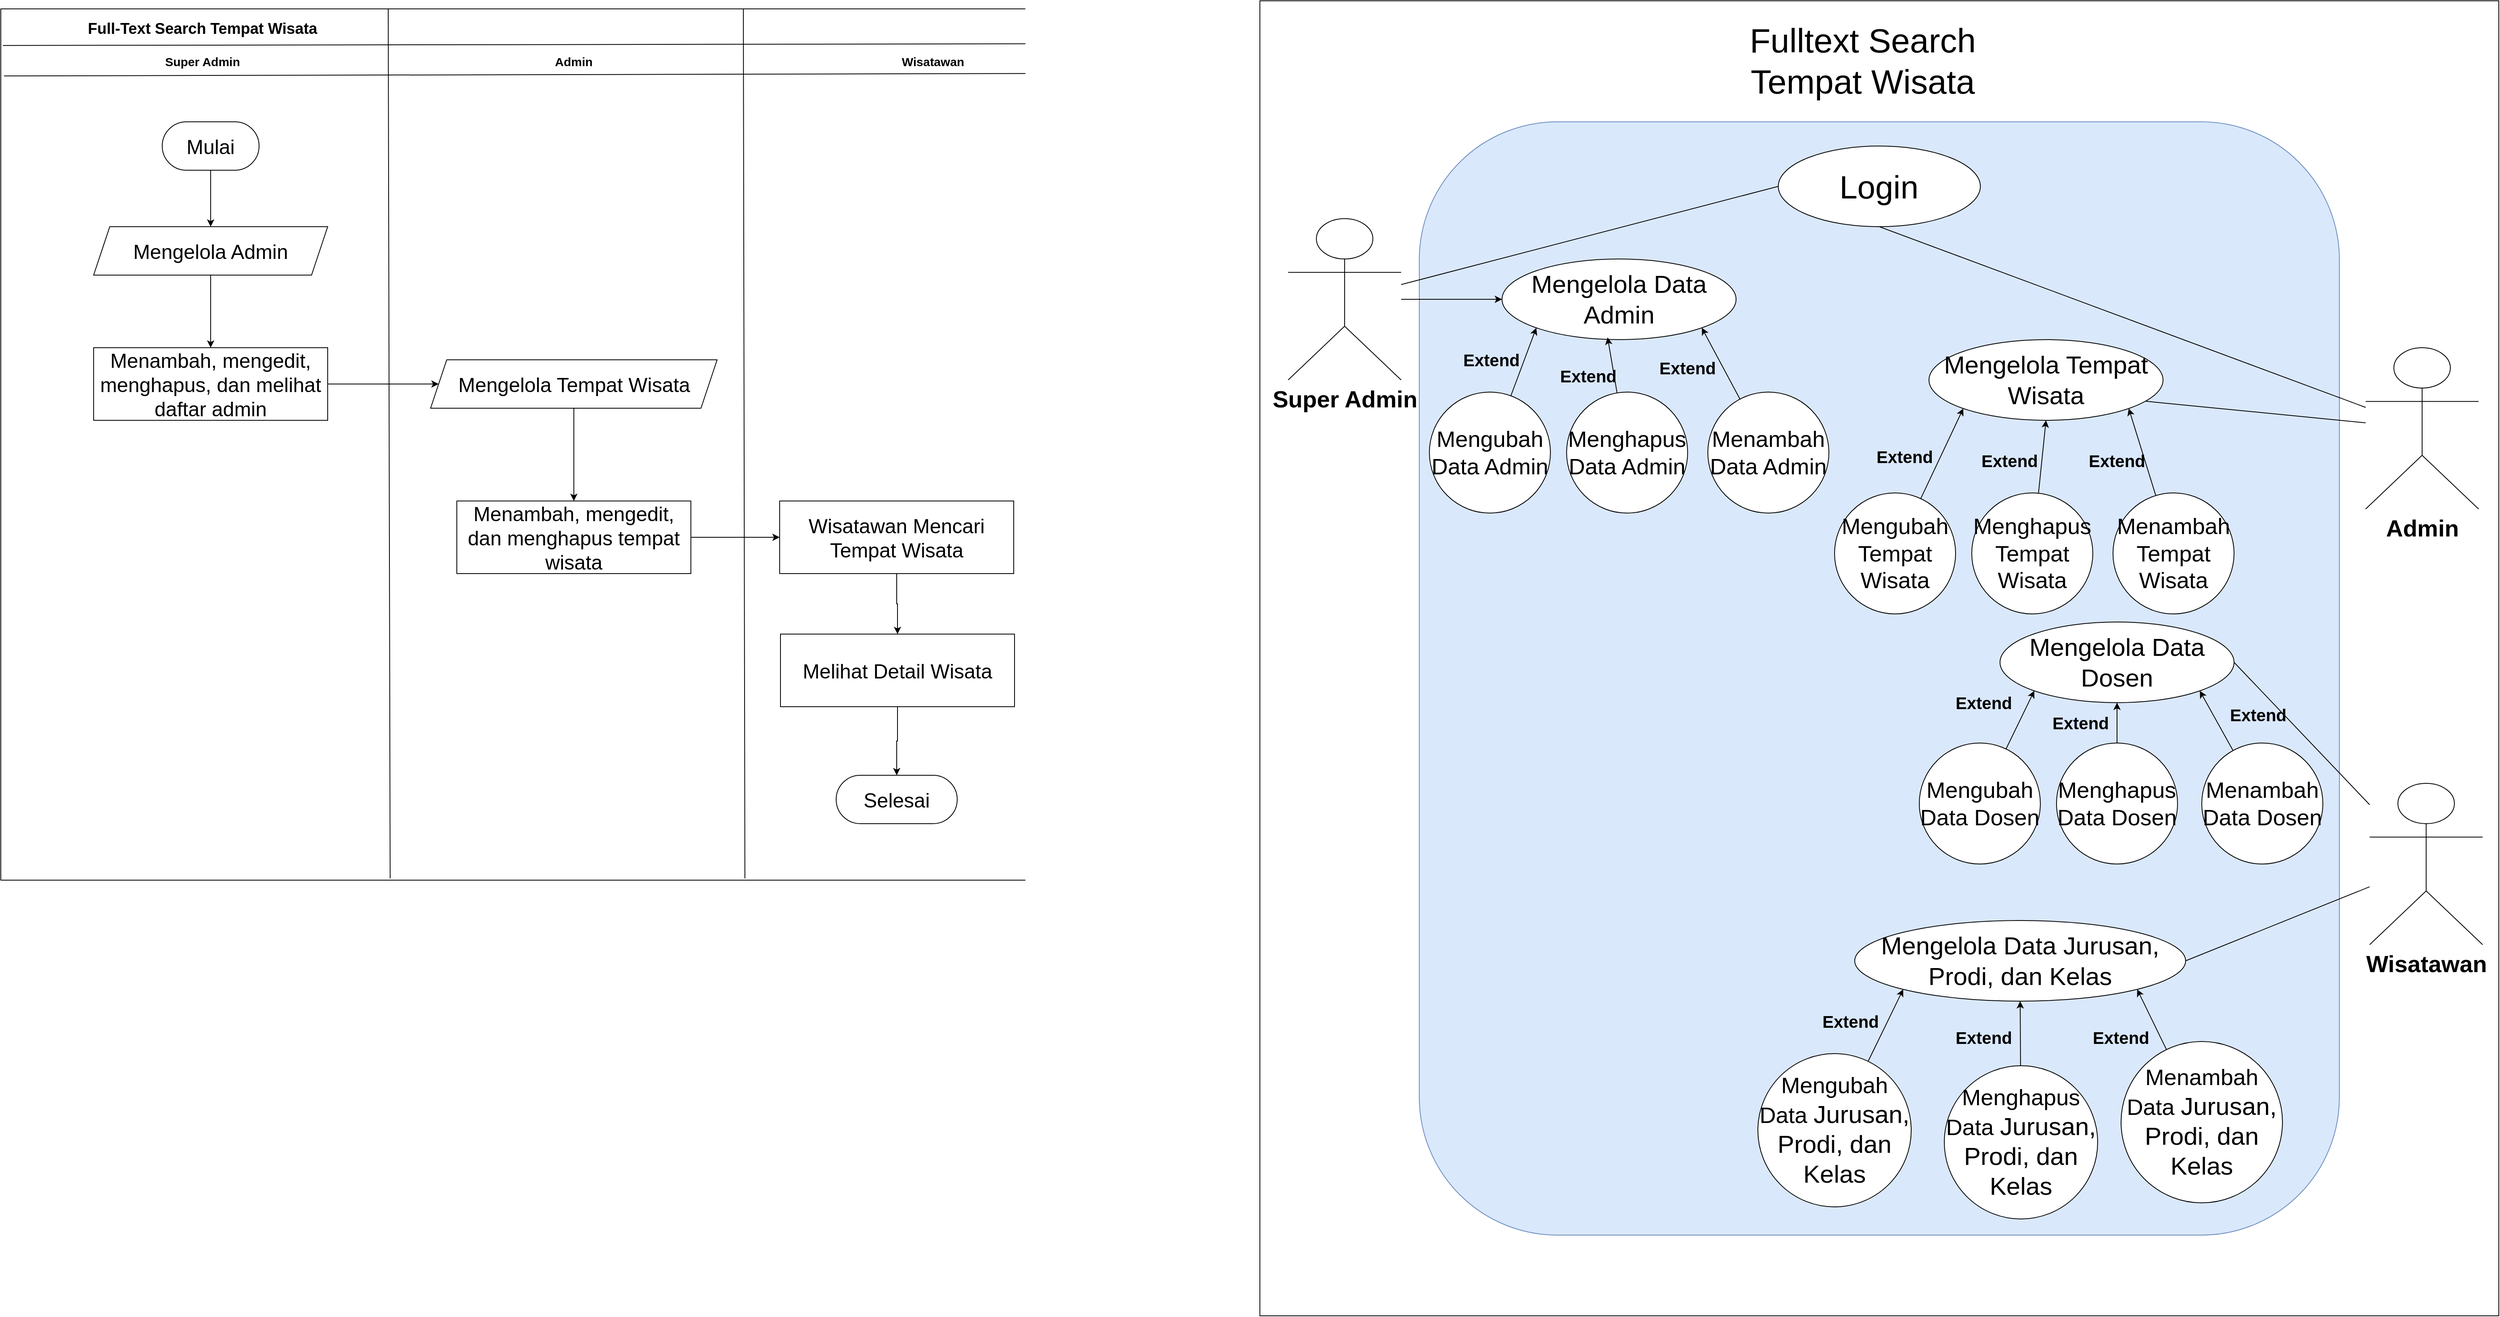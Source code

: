 <mxfile version="26.1.1">
  <diagram name="Flowmap Diagram" id="mwyaXEYquuUbOgNk0wsL">
    <mxGraphModel dx="1443" dy="2213" grid="1" gridSize="10" guides="1" tooltips="1" connect="1" arrows="1" fold="1" page="1" pageScale="1" pageWidth="850" pageHeight="1100" math="0" shadow="0">
      <root>
        <mxCell id="0" />
        <mxCell id="1" parent="0" />
        <mxCell id="pMjqMdw5SBq0HLfdVr2h-1" value="" style="rounded=0;whiteSpace=wrap;html=1;container=0;" parent="1" vertex="1">
          <mxGeometry x="1560" y="-210" width="1340" height="1080" as="geometry" />
        </mxCell>
        <mxCell id="pMjqMdw5SBq0HLfdVr2h-2" style="edgeStyle=orthogonalEdgeStyle;rounded=0;orthogonalLoop=1;jettySize=auto;html=1;entryX=0.5;entryY=0;entryDx=0;entryDy=0;" parent="1" source="pMjqMdw5SBq0HLfdVr2h-3" target="pMjqMdw5SBq0HLfdVr2h-13" edge="1">
          <mxGeometry relative="1" as="geometry" />
        </mxCell>
        <mxCell id="pMjqMdw5SBq0HLfdVr2h-3" value="&lt;font style=&quot;font-size: 25px;&quot;&gt;Mulai&lt;/font&gt;" style="rounded=1;whiteSpace=wrap;html=1;arcSize=50;container=0;" parent="1" vertex="1">
          <mxGeometry x="1760" y="-70" width="120" height="60" as="geometry" />
        </mxCell>
        <mxCell id="pMjqMdw5SBq0HLfdVr2h-4" value="&lt;font style=&quot;font-size: 19px;&quot;&gt;&lt;b&gt;Full-Text Search Tempat Wisata&lt;/b&gt;&lt;/font&gt;" style="text;html=1;align=center;verticalAlign=middle;whiteSpace=wrap;rounded=0;container=0;" parent="1" vertex="1">
          <mxGeometry x="1650" y="-200" width="320" height="30" as="geometry" />
        </mxCell>
        <mxCell id="pMjqMdw5SBq0HLfdVr2h-5" value="" style="endArrow=none;html=1;rounded=0;entryX=0.002;entryY=0.042;entryDx=0;entryDy=0;entryPerimeter=0;exitX=0.998;exitY=0.04;exitDx=0;exitDy=0;exitPerimeter=0;" parent="1" source="pMjqMdw5SBq0HLfdVr2h-1" target="pMjqMdw5SBq0HLfdVr2h-1" edge="1">
          <mxGeometry width="50" height="50" relative="1" as="geometry">
            <mxPoint x="2850" y="-150" as="sourcePoint" />
            <mxPoint x="1640" y="-150" as="targetPoint" />
          </mxGeometry>
        </mxCell>
        <mxCell id="pMjqMdw5SBq0HLfdVr2h-6" value="" style="endArrow=none;html=1;rounded=0;entryX=0.003;entryY=0.077;entryDx=0;entryDy=0;entryPerimeter=0;exitX=0.998;exitY=0.074;exitDx=0;exitDy=0;exitPerimeter=0;" parent="1" source="pMjqMdw5SBq0HLfdVr2h-1" target="pMjqMdw5SBq0HLfdVr2h-1" edge="1">
          <mxGeometry width="50" height="50" relative="1" as="geometry">
            <mxPoint x="2850" y="-100" as="sourcePoint" />
            <mxPoint x="1640" y="-100" as="targetPoint" />
          </mxGeometry>
        </mxCell>
        <mxCell id="pMjqMdw5SBq0HLfdVr2h-7" value="&lt;span style=&quot;font-size: 15px;&quot;&gt;Wisatawan&lt;/span&gt;" style="text;html=1;align=center;verticalAlign=middle;whiteSpace=wrap;rounded=0;fontStyle=1;container=0;" parent="1" vertex="1">
          <mxGeometry x="2685" y="-160" width="60" height="30" as="geometry" />
        </mxCell>
        <mxCell id="pMjqMdw5SBq0HLfdVr2h-8" value="&lt;span style=&quot;font-size: 15px;&quot;&gt;Admin&lt;/span&gt;" style="text;html=1;align=center;verticalAlign=middle;whiteSpace=wrap;rounded=0;fontStyle=1;container=0;" parent="1" vertex="1">
          <mxGeometry x="2240" y="-160" width="60" height="30" as="geometry" />
        </mxCell>
        <mxCell id="pMjqMdw5SBq0HLfdVr2h-9" value="&lt;font style=&quot;font-size: 15px;&quot;&gt;Super Admin&lt;/font&gt;" style="text;html=1;align=center;verticalAlign=middle;whiteSpace=wrap;rounded=0;fontStyle=1;container=0;" parent="1" vertex="1">
          <mxGeometry x="1755" y="-160" width="110" height="30" as="geometry" />
        </mxCell>
        <mxCell id="pMjqMdw5SBq0HLfdVr2h-10" value="" style="endArrow=none;html=1;rounded=0;entryX=0.36;entryY=0.998;entryDx=0;entryDy=0;exitX=0.25;exitY=0;exitDx=0;exitDy=0;entryPerimeter=0;" parent="1" target="pMjqMdw5SBq0HLfdVr2h-1" edge="1">
          <mxGeometry width="50" height="50" relative="1" as="geometry">
            <mxPoint x="2040" y="-210" as="sourcePoint" />
            <mxPoint x="2040" y="410" as="targetPoint" />
          </mxGeometry>
        </mxCell>
        <mxCell id="pMjqMdw5SBq0HLfdVr2h-11" value="" style="endArrow=none;html=1;rounded=0;entryX=0.75;entryY=0;entryDx=0;entryDy=0;exitX=0.688;exitY=0.998;exitDx=0;exitDy=0;exitPerimeter=0;" parent="1" source="pMjqMdw5SBq0HLfdVr2h-1" edge="1">
          <mxGeometry width="50" height="50" relative="1" as="geometry">
            <mxPoint x="2480" y="410" as="sourcePoint" />
            <mxPoint x="2480" y="-210" as="targetPoint" />
          </mxGeometry>
        </mxCell>
        <mxCell id="pMjqMdw5SBq0HLfdVr2h-12" style="edgeStyle=orthogonalEdgeStyle;rounded=0;orthogonalLoop=1;jettySize=auto;html=1;entryX=0.5;entryY=0;entryDx=0;entryDy=0;" parent="1" source="pMjqMdw5SBq0HLfdVr2h-13" target="pMjqMdw5SBq0HLfdVr2h-15" edge="1">
          <mxGeometry relative="1" as="geometry" />
        </mxCell>
        <mxCell id="pMjqMdw5SBq0HLfdVr2h-13" value="&lt;font style=&quot;font-size: 25px;&quot;&gt;Mengelola Admin&lt;/font&gt;" style="shape=parallelogram;perimeter=parallelogramPerimeter;whiteSpace=wrap;html=1;fixedSize=1;container=0;" parent="1" vertex="1">
          <mxGeometry x="1675" y="60" width="290" height="60" as="geometry" />
        </mxCell>
        <mxCell id="pMjqMdw5SBq0HLfdVr2h-14" style="edgeStyle=orthogonalEdgeStyle;rounded=0;orthogonalLoop=1;jettySize=auto;html=1;entryX=0;entryY=0.5;entryDx=0;entryDy=0;" parent="1" source="pMjqMdw5SBq0HLfdVr2h-15" target="pMjqMdw5SBq0HLfdVr2h-17" edge="1">
          <mxGeometry relative="1" as="geometry" />
        </mxCell>
        <mxCell id="pMjqMdw5SBq0HLfdVr2h-15" value="&lt;font style=&quot;font-size: 25px;&quot;&gt;Menambah, mengedit, menghapus, dan melihat daftar admin&lt;/font&gt;" style="rounded=0;whiteSpace=wrap;html=1;" parent="1" vertex="1">
          <mxGeometry x="1675" y="210" width="290" height="90" as="geometry" />
        </mxCell>
        <mxCell id="pMjqMdw5SBq0HLfdVr2h-16" style="edgeStyle=orthogonalEdgeStyle;rounded=0;orthogonalLoop=1;jettySize=auto;html=1;entryX=0.5;entryY=0;entryDx=0;entryDy=0;" parent="1" source="pMjqMdw5SBq0HLfdVr2h-17" target="pMjqMdw5SBq0HLfdVr2h-19" edge="1">
          <mxGeometry relative="1" as="geometry" />
        </mxCell>
        <mxCell id="pMjqMdw5SBq0HLfdVr2h-17" value="&lt;font style=&quot;font-size: 25px;&quot;&gt;Mengelola Tempat Wisata&lt;/font&gt;" style="shape=parallelogram;perimeter=parallelogramPerimeter;whiteSpace=wrap;html=1;fixedSize=1;container=0;" parent="1" vertex="1">
          <mxGeometry x="2092.5" y="225" width="355" height="60" as="geometry" />
        </mxCell>
        <mxCell id="pMjqMdw5SBq0HLfdVr2h-18" style="edgeStyle=orthogonalEdgeStyle;rounded=0;orthogonalLoop=1;jettySize=auto;html=1;entryX=0;entryY=0.5;entryDx=0;entryDy=0;" parent="1" source="pMjqMdw5SBq0HLfdVr2h-19" target="pMjqMdw5SBq0HLfdVr2h-21" edge="1">
          <mxGeometry relative="1" as="geometry" />
        </mxCell>
        <mxCell id="pMjqMdw5SBq0HLfdVr2h-19" value="&lt;font style=&quot;font-size: 25px;&quot;&gt;Menambah, mengedit, dan menghapus tempat wisata&lt;/font&gt;" style="rounded=0;whiteSpace=wrap;html=1;" parent="1" vertex="1">
          <mxGeometry x="2125" y="400" width="290" height="90" as="geometry" />
        </mxCell>
        <mxCell id="pMjqMdw5SBq0HLfdVr2h-20" style="edgeStyle=orthogonalEdgeStyle;rounded=0;orthogonalLoop=1;jettySize=auto;html=1;entryX=0.5;entryY=0;entryDx=0;entryDy=0;" parent="1" source="pMjqMdw5SBq0HLfdVr2h-21" target="pMjqMdw5SBq0HLfdVr2h-24" edge="1">
          <mxGeometry relative="1" as="geometry" />
        </mxCell>
        <mxCell id="pMjqMdw5SBq0HLfdVr2h-21" value="&lt;font style=&quot;font-size: 25px;&quot;&gt;Wisatawan Mencari Tempat Wisata&lt;/font&gt;" style="rounded=0;whiteSpace=wrap;html=1;" parent="1" vertex="1">
          <mxGeometry x="2525" y="400" width="290" height="90" as="geometry" />
        </mxCell>
        <mxCell id="pMjqMdw5SBq0HLfdVr2h-36" style="edgeStyle=orthogonalEdgeStyle;rounded=0;orthogonalLoop=1;jettySize=auto;html=1;entryX=0.5;entryY=0;entryDx=0;entryDy=0;" parent="1" source="pMjqMdw5SBq0HLfdVr2h-24" target="pMjqMdw5SBq0HLfdVr2h-34" edge="1">
          <mxGeometry relative="1" as="geometry" />
        </mxCell>
        <mxCell id="pMjqMdw5SBq0HLfdVr2h-24" value="&lt;font style=&quot;font-size: 25px;&quot;&gt;Melihat Detail Wisata&lt;/font&gt;" style="rounded=0;whiteSpace=wrap;html=1;" parent="1" vertex="1">
          <mxGeometry x="2526" y="565" width="290" height="90" as="geometry" />
        </mxCell>
        <mxCell id="pMjqMdw5SBq0HLfdVr2h-34" value="&lt;font style=&quot;font-size: 25px;&quot;&gt;Selesai&lt;/font&gt;" style="rounded=1;whiteSpace=wrap;html=1;arcSize=50;container=0;" parent="1" vertex="1">
          <mxGeometry x="2595" y="740" width="150" height="60" as="geometry" />
        </mxCell>
        <mxCell id="XYXTgdF5FxZtIatxNG7c-1" value="" style="group" vertex="1" connectable="0" parent="1">
          <mxGeometry x="3120" y="-220" width="1535" height="1630" as="geometry" />
        </mxCell>
        <mxCell id="XYXTgdF5FxZtIatxNG7c-2" value="" style="rounded=0;whiteSpace=wrap;html=1;" vertex="1" parent="XYXTgdF5FxZtIatxNG7c-1">
          <mxGeometry width="1535" height="1630" as="geometry" />
        </mxCell>
        <mxCell id="XYXTgdF5FxZtIatxNG7c-3" value="" style="rounded=1;whiteSpace=wrap;html=1;fillColor=#dae8fc;strokeColor=#6c8ebf;movable=0;resizable=0;rotatable=0;deletable=0;editable=0;locked=1;connectable=0;" vertex="1" parent="XYXTgdF5FxZtIatxNG7c-1">
          <mxGeometry x="197.5" y="150" width="1140" height="1380" as="geometry" />
        </mxCell>
        <mxCell id="XYXTgdF5FxZtIatxNG7c-4" style="rounded=0;orthogonalLoop=1;jettySize=auto;html=1;entryX=0;entryY=0.5;entryDx=0;entryDy=0;endArrow=none;endFill=0;" edge="1" parent="XYXTgdF5FxZtIatxNG7c-1" source="XYXTgdF5FxZtIatxNG7c-7" target="XYXTgdF5FxZtIatxNG7c-17">
          <mxGeometry relative="1" as="geometry" />
        </mxCell>
        <mxCell id="XYXTgdF5FxZtIatxNG7c-64" style="rounded=0;orthogonalLoop=1;jettySize=auto;html=1;entryX=0;entryY=0.5;entryDx=0;entryDy=0;" edge="1" parent="XYXTgdF5FxZtIatxNG7c-1" source="XYXTgdF5FxZtIatxNG7c-7" target="XYXTgdF5FxZtIatxNG7c-57">
          <mxGeometry relative="1" as="geometry" />
        </mxCell>
        <mxCell id="XYXTgdF5FxZtIatxNG7c-7" value="&lt;font style=&quot;font-size: 29px;&quot;&gt;Super Admin&lt;/font&gt;" style="shape=umlActor;verticalLabelPosition=bottom;verticalAlign=top;html=1;outlineConnect=0;fontStyle=1" vertex="1" parent="XYXTgdF5FxZtIatxNG7c-1">
          <mxGeometry x="35" y="270" width="140" height="200" as="geometry" />
        </mxCell>
        <mxCell id="XYXTgdF5FxZtIatxNG7c-8" style="rounded=0;orthogonalLoop=1;jettySize=auto;html=1;entryX=0.5;entryY=1;entryDx=0;entryDy=0;endArrow=none;endFill=0;" edge="1" parent="XYXTgdF5FxZtIatxNG7c-1" source="XYXTgdF5FxZtIatxNG7c-10" target="XYXTgdF5FxZtIatxNG7c-17">
          <mxGeometry relative="1" as="geometry" />
        </mxCell>
        <mxCell id="XYXTgdF5FxZtIatxNG7c-9" style="rounded=0;orthogonalLoop=1;jettySize=auto;html=1;entryX=0;entryY=0.5;entryDx=0;entryDy=0;strokeColor=default;curved=0;endArrow=none;endFill=0;" edge="1" parent="XYXTgdF5FxZtIatxNG7c-1" source="XYXTgdF5FxZtIatxNG7c-10" target="XYXTgdF5FxZtIatxNG7c-20">
          <mxGeometry relative="1" as="geometry" />
        </mxCell>
        <mxCell id="XYXTgdF5FxZtIatxNG7c-10" value="&lt;font style=&quot;font-size: 29px;&quot;&gt;Admin&lt;/font&gt;" style="shape=umlActor;verticalLabelPosition=bottom;verticalAlign=top;html=1;outlineConnect=0;fontStyle=1" vertex="1" parent="XYXTgdF5FxZtIatxNG7c-1">
          <mxGeometry x="1370" y="430" width="140" height="200" as="geometry" />
        </mxCell>
        <mxCell id="XYXTgdF5FxZtIatxNG7c-13" style="rounded=0;orthogonalLoop=1;jettySize=auto;html=1;entryX=1;entryY=0.5;entryDx=0;entryDy=0;endArrow=none;endFill=0;" edge="1" parent="XYXTgdF5FxZtIatxNG7c-1" source="XYXTgdF5FxZtIatxNG7c-15" target="XYXTgdF5FxZtIatxNG7c-28">
          <mxGeometry relative="1" as="geometry">
            <mxPoint x="1375" y="781.176" as="sourcePoint" />
          </mxGeometry>
        </mxCell>
        <mxCell id="XYXTgdF5FxZtIatxNG7c-14" style="rounded=0;orthogonalLoop=1;jettySize=auto;html=1;entryX=1;entryY=0.5;entryDx=0;entryDy=0;endArrow=none;endFill=0;" edge="1" parent="XYXTgdF5FxZtIatxNG7c-1" source="XYXTgdF5FxZtIatxNG7c-15" target="XYXTgdF5FxZtIatxNG7c-47">
          <mxGeometry relative="1" as="geometry" />
        </mxCell>
        <mxCell id="XYXTgdF5FxZtIatxNG7c-15" value="&lt;font style=&quot;font-size: 29px;&quot;&gt;Wisatawan&lt;/font&gt;" style="shape=umlActor;verticalLabelPosition=bottom;verticalAlign=top;html=1;outlineConnect=0;fontStyle=1" vertex="1" parent="XYXTgdF5FxZtIatxNG7c-1">
          <mxGeometry x="1375" y="970" width="140" height="200" as="geometry" />
        </mxCell>
        <mxCell id="XYXTgdF5FxZtIatxNG7c-16" value="&lt;font style=&quot;font-size: 42px;&quot;&gt;Fulltext Search Tempat Wisata&lt;/font&gt;" style="text;html=1;align=center;verticalAlign=middle;whiteSpace=wrap;rounded=0;" vertex="1" parent="XYXTgdF5FxZtIatxNG7c-1">
          <mxGeometry x="543.87" y="60" width="406.25" height="30" as="geometry" />
        </mxCell>
        <mxCell id="XYXTgdF5FxZtIatxNG7c-17" value="&lt;font style=&quot;font-size: 40px;&quot;&gt;Login&lt;/font&gt;" style="ellipse;whiteSpace=wrap;html=1;" vertex="1" parent="XYXTgdF5FxZtIatxNG7c-1">
          <mxGeometry x="642.32" y="180" width="250.36" height="100" as="geometry" />
        </mxCell>
        <mxCell id="XYXTgdF5FxZtIatxNG7c-20" value="&lt;font style=&quot;font-size: 31px;&quot;&gt;Mengelola Tempat Wisata&lt;/font&gt;" style="ellipse;whiteSpace=wrap;html=1;" vertex="1" parent="XYXTgdF5FxZtIatxNG7c-1">
          <mxGeometry x="829" y="420" width="290" height="100" as="geometry" />
        </mxCell>
        <mxCell id="XYXTgdF5FxZtIatxNG7c-25" value="&lt;font style=&quot;font-size: 21px;&quot;&gt;&lt;b&gt;Extend&lt;/b&gt;&lt;/font&gt;" style="text;html=1;align=center;verticalAlign=middle;whiteSpace=wrap;rounded=0;" vertex="1" parent="XYXTgdF5FxZtIatxNG7c-1">
          <mxGeometry x="769" y="550" width="60" height="30" as="geometry" />
        </mxCell>
        <mxCell id="XYXTgdF5FxZtIatxNG7c-26" value="&lt;font style=&quot;font-size: 21px;&quot;&gt;&lt;b&gt;Extend&lt;/b&gt;&lt;/font&gt;" style="text;html=1;align=center;verticalAlign=middle;whiteSpace=wrap;rounded=0;" vertex="1" parent="XYXTgdF5FxZtIatxNG7c-1">
          <mxGeometry x="899" y="555" width="60" height="30" as="geometry" />
        </mxCell>
        <mxCell id="XYXTgdF5FxZtIatxNG7c-28" value="&lt;font style=&quot;font-size: 31px;&quot;&gt;Mengelola Data Dosen&lt;/font&gt;" style="ellipse;whiteSpace=wrap;html=1;" vertex="1" parent="XYXTgdF5FxZtIatxNG7c-1">
          <mxGeometry x="917" y="770" width="290" height="100" as="geometry" />
        </mxCell>
        <mxCell id="XYXTgdF5FxZtIatxNG7c-35" style="rounded=0;orthogonalLoop=1;jettySize=auto;html=1;entryX=1;entryY=1;entryDx=0;entryDy=0;" edge="1" parent="XYXTgdF5FxZtIatxNG7c-1" source="XYXTgdF5FxZtIatxNG7c-36" target="XYXTgdF5FxZtIatxNG7c-28">
          <mxGeometry relative="1" as="geometry" />
        </mxCell>
        <mxCell id="XYXTgdF5FxZtIatxNG7c-36" value="&lt;span style=&quot;font-size: 28px;&quot;&gt;Menambah Data Dosen&lt;/span&gt;" style="ellipse;whiteSpace=wrap;html=1;aspect=fixed;" vertex="1" parent="XYXTgdF5FxZtIatxNG7c-1">
          <mxGeometry x="1167" y="920" width="150" height="150" as="geometry" />
        </mxCell>
        <mxCell id="XYXTgdF5FxZtIatxNG7c-37" style="rounded=0;orthogonalLoop=1;jettySize=auto;html=1;entryX=0.5;entryY=1;entryDx=0;entryDy=0;" edge="1" parent="XYXTgdF5FxZtIatxNG7c-1" source="XYXTgdF5FxZtIatxNG7c-38" target="XYXTgdF5FxZtIatxNG7c-28">
          <mxGeometry relative="1" as="geometry" />
        </mxCell>
        <mxCell id="XYXTgdF5FxZtIatxNG7c-38" value="&lt;font style=&quot;font-size: 28px;&quot;&gt;Menghapus Data Dosen&lt;/font&gt;" style="ellipse;whiteSpace=wrap;html=1;aspect=fixed;" vertex="1" parent="XYXTgdF5FxZtIatxNG7c-1">
          <mxGeometry x="987" y="920" width="150" height="150" as="geometry" />
        </mxCell>
        <mxCell id="XYXTgdF5FxZtIatxNG7c-39" style="rounded=0;orthogonalLoop=1;jettySize=auto;html=1;entryX=0;entryY=1;entryDx=0;entryDy=0;" edge="1" parent="XYXTgdF5FxZtIatxNG7c-1" source="XYXTgdF5FxZtIatxNG7c-40" target="XYXTgdF5FxZtIatxNG7c-28">
          <mxGeometry relative="1" as="geometry" />
        </mxCell>
        <mxCell id="XYXTgdF5FxZtIatxNG7c-40" value="&lt;font style=&quot;font-size: 28px;&quot;&gt;Mengubah Data Dosen&lt;/font&gt;" style="ellipse;whiteSpace=wrap;html=1;aspect=fixed;" vertex="1" parent="XYXTgdF5FxZtIatxNG7c-1">
          <mxGeometry x="817" y="920" width="150" height="150" as="geometry" />
        </mxCell>
        <mxCell id="XYXTgdF5FxZtIatxNG7c-41" value="&lt;font style=&quot;font-size: 21px;&quot;&gt;&lt;b&gt;Extend&lt;/b&gt;&lt;/font&gt;" style="text;html=1;align=center;verticalAlign=middle;whiteSpace=wrap;rounded=0;" vertex="1" parent="XYXTgdF5FxZtIatxNG7c-1">
          <mxGeometry x="257" y="430" width="60" height="30" as="geometry" />
        </mxCell>
        <mxCell id="XYXTgdF5FxZtIatxNG7c-42" value="&lt;font style=&quot;font-size: 21px;&quot;&gt;&lt;b&gt;Extend&lt;/b&gt;&lt;/font&gt;" style="text;html=1;align=center;verticalAlign=middle;whiteSpace=wrap;rounded=0;" vertex="1" parent="XYXTgdF5FxZtIatxNG7c-1">
          <mxGeometry x="377" y="450" width="60" height="30" as="geometry" />
        </mxCell>
        <mxCell id="XYXTgdF5FxZtIatxNG7c-43" value="&lt;font style=&quot;font-size: 21px;&quot;&gt;&lt;b&gt;Extend&lt;/b&gt;&lt;/font&gt;" style="text;html=1;align=center;verticalAlign=middle;whiteSpace=wrap;rounded=0;" vertex="1" parent="XYXTgdF5FxZtIatxNG7c-1">
          <mxGeometry x="500" y="440" width="60" height="30" as="geometry" />
        </mxCell>
        <mxCell id="XYXTgdF5FxZtIatxNG7c-44" value="&lt;font style=&quot;font-size: 21px;&quot;&gt;&lt;b&gt;Extend&lt;/b&gt;&lt;/font&gt;" style="text;html=1;align=center;verticalAlign=middle;whiteSpace=wrap;rounded=0;" vertex="1" parent="XYXTgdF5FxZtIatxNG7c-1">
          <mxGeometry x="867" y="855" width="60" height="30" as="geometry" />
        </mxCell>
        <mxCell id="XYXTgdF5FxZtIatxNG7c-45" value="&lt;font style=&quot;font-size: 21px;&quot;&gt;&lt;b&gt;Extend&lt;/b&gt;&lt;/font&gt;" style="text;html=1;align=center;verticalAlign=middle;whiteSpace=wrap;rounded=0;" vertex="1" parent="XYXTgdF5FxZtIatxNG7c-1">
          <mxGeometry x="987" y="880" width="60" height="30" as="geometry" />
        </mxCell>
        <mxCell id="XYXTgdF5FxZtIatxNG7c-46" value="&lt;font style=&quot;font-size: 21px;&quot;&gt;&lt;b&gt;Extend&lt;/b&gt;&lt;/font&gt;" style="text;html=1;align=center;verticalAlign=middle;whiteSpace=wrap;rounded=0;" vertex="1" parent="XYXTgdF5FxZtIatxNG7c-1">
          <mxGeometry x="1207" y="870" width="60" height="30" as="geometry" />
        </mxCell>
        <mxCell id="XYXTgdF5FxZtIatxNG7c-47" value="&lt;font style=&quot;font-size: 31px;&quot;&gt;Mengelola Data Jurusan, Prodi, dan Kelas&lt;/font&gt;" style="ellipse;whiteSpace=wrap;html=1;" vertex="1" parent="XYXTgdF5FxZtIatxNG7c-1">
          <mxGeometry x="737" y="1140" width="410" height="100" as="geometry" />
        </mxCell>
        <mxCell id="XYXTgdF5FxZtIatxNG7c-48" style="rounded=0;orthogonalLoop=1;jettySize=auto;html=1;entryX=1;entryY=1;entryDx=0;entryDy=0;" edge="1" parent="XYXTgdF5FxZtIatxNG7c-1" source="XYXTgdF5FxZtIatxNG7c-49" target="XYXTgdF5FxZtIatxNG7c-47">
          <mxGeometry relative="1" as="geometry" />
        </mxCell>
        <mxCell id="XYXTgdF5FxZtIatxNG7c-49" value="&lt;span style=&quot;font-size: 28px;&quot;&gt;Menambah Data&amp;nbsp;&lt;/span&gt;&lt;span style=&quot;font-size: 31px;&quot;&gt;Jurusan, Prodi, dan Kelas&lt;/span&gt;" style="ellipse;whiteSpace=wrap;html=1;aspect=fixed;" vertex="1" parent="XYXTgdF5FxZtIatxNG7c-1">
          <mxGeometry x="1067" y="1290" width="200" height="200" as="geometry" />
        </mxCell>
        <mxCell id="XYXTgdF5FxZtIatxNG7c-50" style="rounded=0;orthogonalLoop=1;jettySize=auto;html=1;entryX=0.5;entryY=1;entryDx=0;entryDy=0;" edge="1" parent="XYXTgdF5FxZtIatxNG7c-1" source="XYXTgdF5FxZtIatxNG7c-51" target="XYXTgdF5FxZtIatxNG7c-47">
          <mxGeometry relative="1" as="geometry" />
        </mxCell>
        <mxCell id="XYXTgdF5FxZtIatxNG7c-51" value="&lt;font style=&quot;font-size: 28px;&quot;&gt;Menghapus Data&amp;nbsp;&lt;/font&gt;&lt;span style=&quot;font-size: 31px;&quot;&gt;Jurusan, Prodi, dan Kelas&lt;/span&gt;" style="ellipse;whiteSpace=wrap;html=1;aspect=fixed;" vertex="1" parent="XYXTgdF5FxZtIatxNG7c-1">
          <mxGeometry x="848" y="1320" width="190" height="190" as="geometry" />
        </mxCell>
        <mxCell id="XYXTgdF5FxZtIatxNG7c-52" style="rounded=0;orthogonalLoop=1;jettySize=auto;html=1;entryX=0;entryY=1;entryDx=0;entryDy=0;" edge="1" parent="XYXTgdF5FxZtIatxNG7c-1" source="XYXTgdF5FxZtIatxNG7c-53" target="XYXTgdF5FxZtIatxNG7c-47">
          <mxGeometry relative="1" as="geometry" />
        </mxCell>
        <mxCell id="XYXTgdF5FxZtIatxNG7c-53" value="&lt;font style=&quot;font-size: 28px;&quot;&gt;Mengubah Data&amp;nbsp;&lt;/font&gt;&lt;span style=&quot;font-size: 31px;&quot;&gt;Jurusan, Prodi, dan Kelas&lt;/span&gt;" style="ellipse;whiteSpace=wrap;html=1;aspect=fixed;" vertex="1" parent="XYXTgdF5FxZtIatxNG7c-1">
          <mxGeometry x="617" y="1305" width="190" height="190" as="geometry" />
        </mxCell>
        <mxCell id="XYXTgdF5FxZtIatxNG7c-54" value="&lt;font style=&quot;font-size: 21px;&quot;&gt;&lt;b&gt;Extend&lt;/b&gt;&lt;/font&gt;" style="text;html=1;align=center;verticalAlign=middle;whiteSpace=wrap;rounded=0;" vertex="1" parent="XYXTgdF5FxZtIatxNG7c-1">
          <mxGeometry x="702" y="1250" width="60" height="30" as="geometry" />
        </mxCell>
        <mxCell id="XYXTgdF5FxZtIatxNG7c-55" value="&lt;font style=&quot;font-size: 21px;&quot;&gt;&lt;b&gt;Extend&lt;/b&gt;&lt;/font&gt;" style="text;html=1;align=center;verticalAlign=middle;whiteSpace=wrap;rounded=0;" vertex="1" parent="XYXTgdF5FxZtIatxNG7c-1">
          <mxGeometry x="867" y="1270" width="60" height="30" as="geometry" />
        </mxCell>
        <mxCell id="XYXTgdF5FxZtIatxNG7c-56" value="&lt;font style=&quot;font-size: 21px;&quot;&gt;&lt;b&gt;Extend&lt;/b&gt;&lt;/font&gt;" style="text;html=1;align=center;verticalAlign=middle;whiteSpace=wrap;rounded=0;" vertex="1" parent="XYXTgdF5FxZtIatxNG7c-1">
          <mxGeometry x="1037" y="1270" width="60" height="30" as="geometry" />
        </mxCell>
        <mxCell id="XYXTgdF5FxZtIatxNG7c-57" value="&lt;font style=&quot;font-size: 31px;&quot;&gt;Mengelola Data Admin&lt;/font&gt;" style="ellipse;whiteSpace=wrap;html=1;" vertex="1" parent="XYXTgdF5FxZtIatxNG7c-1">
          <mxGeometry x="300" y="320" width="290" height="100" as="geometry" />
        </mxCell>
        <mxCell id="XYXTgdF5FxZtIatxNG7c-61" style="rounded=0;orthogonalLoop=1;jettySize=auto;html=1;entryX=0;entryY=1;entryDx=0;entryDy=0;" edge="1" parent="XYXTgdF5FxZtIatxNG7c-1" source="XYXTgdF5FxZtIatxNG7c-58" target="XYXTgdF5FxZtIatxNG7c-57">
          <mxGeometry relative="1" as="geometry" />
        </mxCell>
        <mxCell id="XYXTgdF5FxZtIatxNG7c-58" value="&lt;font style=&quot;font-size: 28px;&quot;&gt;Mengubah Data Admin&lt;/font&gt;" style="ellipse;whiteSpace=wrap;html=1;aspect=fixed;" vertex="1" parent="XYXTgdF5FxZtIatxNG7c-1">
          <mxGeometry x="210" y="485" width="150" height="150" as="geometry" />
        </mxCell>
        <mxCell id="XYXTgdF5FxZtIatxNG7c-59" value="&lt;font style=&quot;font-size: 28px;&quot;&gt;Menghapus Data Admin&lt;/font&gt;" style="ellipse;whiteSpace=wrap;html=1;aspect=fixed;fontStyle=0" vertex="1" parent="XYXTgdF5FxZtIatxNG7c-1">
          <mxGeometry x="380" y="485" width="150" height="150" as="geometry" />
        </mxCell>
        <mxCell id="XYXTgdF5FxZtIatxNG7c-63" style="rounded=0;orthogonalLoop=1;jettySize=auto;html=1;entryX=1;entryY=1;entryDx=0;entryDy=0;" edge="1" parent="XYXTgdF5FxZtIatxNG7c-1" source="XYXTgdF5FxZtIatxNG7c-60" target="XYXTgdF5FxZtIatxNG7c-57">
          <mxGeometry relative="1" as="geometry" />
        </mxCell>
        <mxCell id="XYXTgdF5FxZtIatxNG7c-60" value="&lt;font style=&quot;font-size: 28px;&quot;&gt;Menambah Data Admin&lt;/font&gt;" style="ellipse;whiteSpace=wrap;html=1;aspect=fixed;fontStyle=0" vertex="1" parent="XYXTgdF5FxZtIatxNG7c-1">
          <mxGeometry x="555" y="485" width="150" height="150" as="geometry" />
        </mxCell>
        <mxCell id="XYXTgdF5FxZtIatxNG7c-62" style="rounded=0;orthogonalLoop=1;jettySize=auto;html=1;entryX=0.451;entryY=0.972;entryDx=0;entryDy=0;entryPerimeter=0;" edge="1" parent="XYXTgdF5FxZtIatxNG7c-1" source="XYXTgdF5FxZtIatxNG7c-59" target="XYXTgdF5FxZtIatxNG7c-57">
          <mxGeometry relative="1" as="geometry" />
        </mxCell>
        <mxCell id="XYXTgdF5FxZtIatxNG7c-68" style="rounded=0;orthogonalLoop=1;jettySize=auto;html=1;entryX=0;entryY=1;entryDx=0;entryDy=0;" edge="1" parent="XYXTgdF5FxZtIatxNG7c-1" source="XYXTgdF5FxZtIatxNG7c-65" target="XYXTgdF5FxZtIatxNG7c-20">
          <mxGeometry relative="1" as="geometry" />
        </mxCell>
        <mxCell id="XYXTgdF5FxZtIatxNG7c-65" value="&lt;font style=&quot;font-size: 28px;&quot;&gt;Mengubah Tempat Wisata&lt;/font&gt;" style="ellipse;whiteSpace=wrap;html=1;aspect=fixed;" vertex="1" parent="XYXTgdF5FxZtIatxNG7c-1">
          <mxGeometry x="712" y="610" width="150" height="150" as="geometry" />
        </mxCell>
        <mxCell id="XYXTgdF5FxZtIatxNG7c-69" style="rounded=0;orthogonalLoop=1;jettySize=auto;html=1;entryX=0.5;entryY=1;entryDx=0;entryDy=0;" edge="1" parent="XYXTgdF5FxZtIatxNG7c-1" source="XYXTgdF5FxZtIatxNG7c-66" target="XYXTgdF5FxZtIatxNG7c-20">
          <mxGeometry relative="1" as="geometry" />
        </mxCell>
        <mxCell id="XYXTgdF5FxZtIatxNG7c-66" value="&lt;font style=&quot;font-size: 28px;&quot;&gt;Menghapus Tempat Wisata&lt;/font&gt;" style="ellipse;whiteSpace=wrap;html=1;aspect=fixed;fontStyle=0" vertex="1" parent="XYXTgdF5FxZtIatxNG7c-1">
          <mxGeometry x="882" y="610" width="150" height="150" as="geometry" />
        </mxCell>
        <mxCell id="XYXTgdF5FxZtIatxNG7c-70" style="rounded=0;orthogonalLoop=1;jettySize=auto;html=1;entryX=1;entryY=1;entryDx=0;entryDy=0;" edge="1" parent="XYXTgdF5FxZtIatxNG7c-1" source="XYXTgdF5FxZtIatxNG7c-67" target="XYXTgdF5FxZtIatxNG7c-20">
          <mxGeometry relative="1" as="geometry" />
        </mxCell>
        <mxCell id="XYXTgdF5FxZtIatxNG7c-67" value="&lt;font style=&quot;font-size: 28px;&quot;&gt;Menambah Tempat Wisata&lt;/font&gt;" style="ellipse;whiteSpace=wrap;html=1;aspect=fixed;fontStyle=0" vertex="1" parent="XYXTgdF5FxZtIatxNG7c-1">
          <mxGeometry x="1057" y="610" width="150" height="150" as="geometry" />
        </mxCell>
        <mxCell id="XYXTgdF5FxZtIatxNG7c-71" value="&lt;font style=&quot;font-size: 21px;&quot;&gt;&lt;b&gt;Extend&lt;/b&gt;&lt;/font&gt;" style="text;html=1;align=center;verticalAlign=middle;whiteSpace=wrap;rounded=0;" vertex="1" parent="XYXTgdF5FxZtIatxNG7c-1">
          <mxGeometry x="1032" y="555" width="60" height="30" as="geometry" />
        </mxCell>
      </root>
    </mxGraphModel>
  </diagram>
</mxfile>
